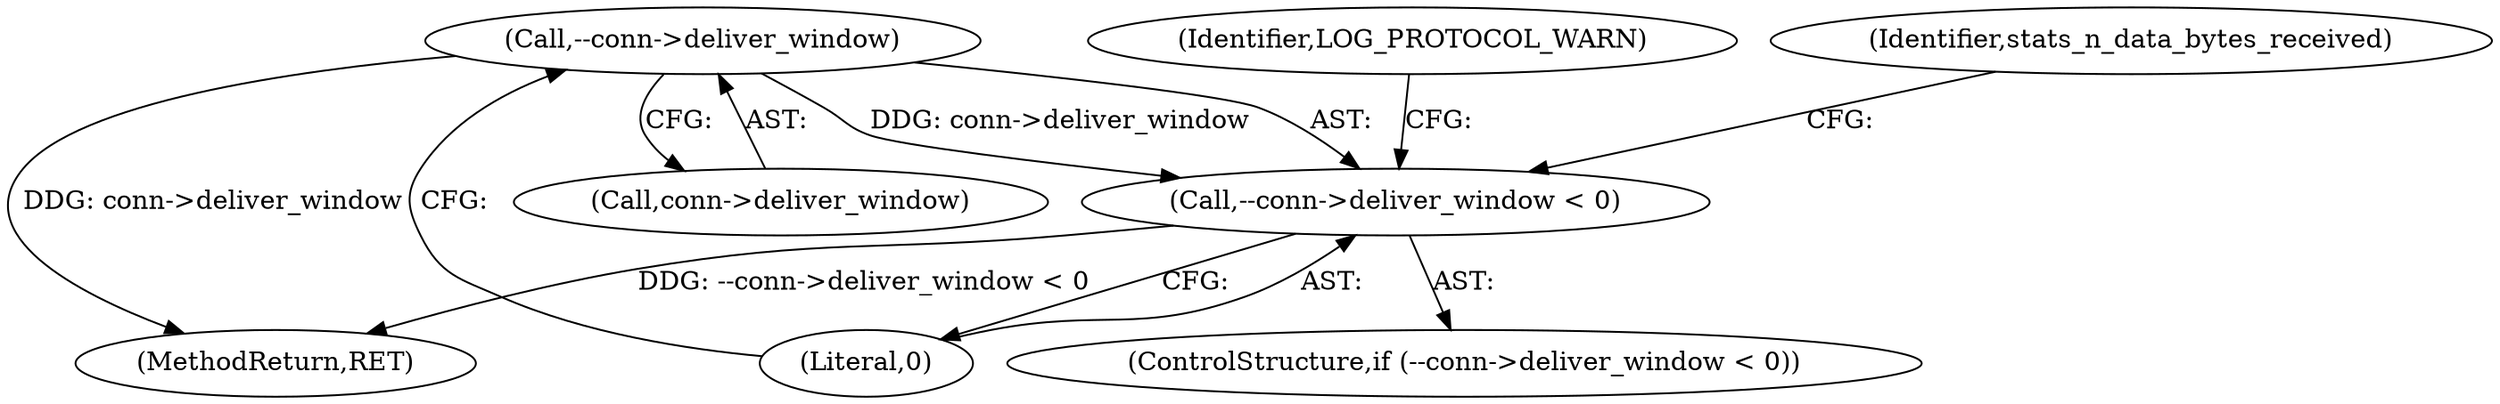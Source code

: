 digraph "0_tor_56a7c5bc15e0447203a491c1ee37de9939ad1dcd@pointer" {
"1000416" [label="(Call,--conn->deliver_window)"];
"1000415" [label="(Call,--conn->deliver_window < 0)"];
"1000415" [label="(Call,--conn->deliver_window < 0)"];
"1001064" [label="(MethodReturn,RET)"];
"1000417" [label="(Call,conn->deliver_window)"];
"1000423" [label="(Identifier,LOG_PROTOCOL_WARN)"];
"1000414" [label="(ControlStructure,if (--conn->deliver_window < 0))"];
"1000430" [label="(Identifier,stats_n_data_bytes_received)"];
"1000420" [label="(Literal,0)"];
"1000416" [label="(Call,--conn->deliver_window)"];
"1000416" -> "1000415"  [label="AST: "];
"1000416" -> "1000417"  [label="CFG: "];
"1000417" -> "1000416"  [label="AST: "];
"1000420" -> "1000416"  [label="CFG: "];
"1000416" -> "1001064"  [label="DDG: conn->deliver_window"];
"1000416" -> "1000415"  [label="DDG: conn->deliver_window"];
"1000415" -> "1000414"  [label="AST: "];
"1000415" -> "1000420"  [label="CFG: "];
"1000420" -> "1000415"  [label="AST: "];
"1000423" -> "1000415"  [label="CFG: "];
"1000430" -> "1000415"  [label="CFG: "];
"1000415" -> "1001064"  [label="DDG: --conn->deliver_window < 0"];
}
